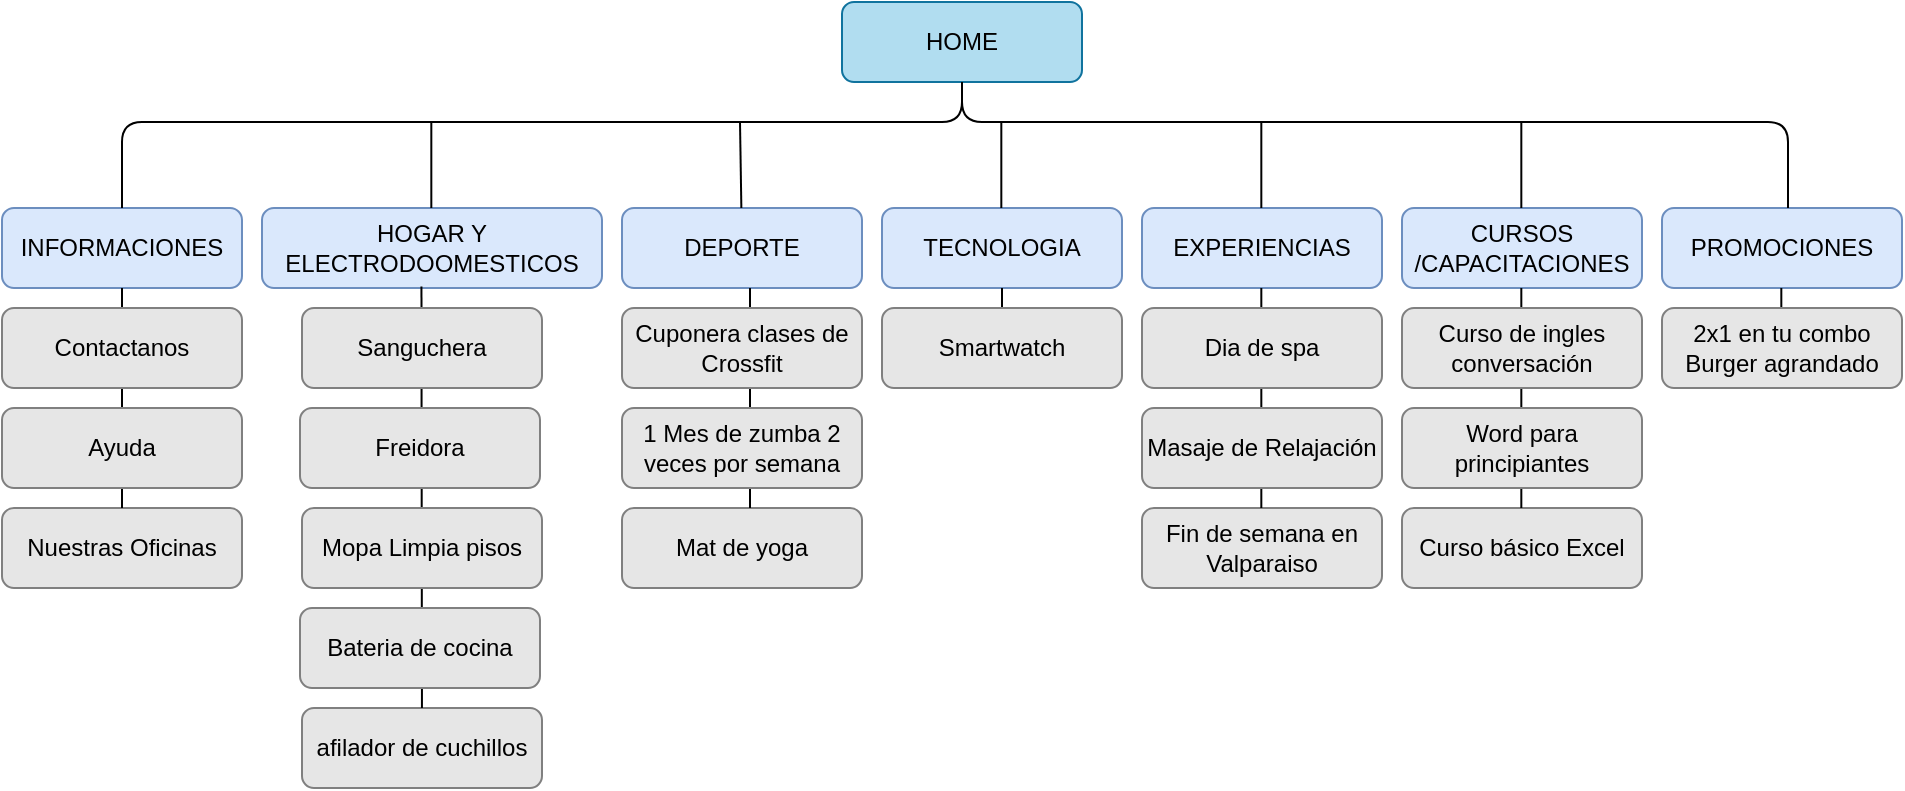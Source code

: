 <mxfile version="14.9.2" type="github">
  <diagram id="K65lmtK_yKxMcg2UhHYD" name="Page-1">
    <mxGraphModel dx="1113" dy="647" grid="1" gridSize="10" guides="1" tooltips="1" connect="1" arrows="1" fold="1" page="1" pageScale="1" pageWidth="827" pageHeight="1169" math="0" shadow="0">
      <root>
        <mxCell id="0" />
        <mxCell id="1" parent="0" />
        <mxCell id="3dk-Q8EPANxqEIUdIQke-1" value="HOME" style="rounded=1;whiteSpace=wrap;html=1;fillColor=#b1ddf0;strokeColor=#10739e;" vertex="1" parent="1">
          <mxGeometry x="460" y="40" width="120" height="40" as="geometry" />
        </mxCell>
        <mxCell id="3dk-Q8EPANxqEIUdIQke-2" value="INFORMACIONES" style="rounded=1;whiteSpace=wrap;html=1;fillColor=#dae8fc;strokeColor=#6c8ebf;" vertex="1" parent="1">
          <mxGeometry x="40" y="143" width="120" height="40" as="geometry" />
        </mxCell>
        <mxCell id="3dk-Q8EPANxqEIUdIQke-3" value="HOGAR Y ELECTRODOOMESTICOS" style="rounded=1;whiteSpace=wrap;html=1;fillColor=#dae8fc;strokeColor=#6c8ebf;" vertex="1" parent="1">
          <mxGeometry x="170" y="143" width="170" height="40" as="geometry" />
        </mxCell>
        <mxCell id="3dk-Q8EPANxqEIUdIQke-4" value="DEPORTE" style="rounded=1;whiteSpace=wrap;html=1;fillColor=#dae8fc;strokeColor=#6c8ebf;" vertex="1" parent="1">
          <mxGeometry x="350" y="143" width="120" height="40" as="geometry" />
        </mxCell>
        <mxCell id="3dk-Q8EPANxqEIUdIQke-5" value="TECNOLOGIA" style="rounded=1;whiteSpace=wrap;html=1;fillColor=#dae8fc;strokeColor=#6c8ebf;" vertex="1" parent="1">
          <mxGeometry x="480" y="143" width="120" height="40" as="geometry" />
        </mxCell>
        <mxCell id="3dk-Q8EPANxqEIUdIQke-6" value="EXPERIENCIAS" style="rounded=1;whiteSpace=wrap;html=1;fillColor=#dae8fc;strokeColor=#6c8ebf;" vertex="1" parent="1">
          <mxGeometry x="610" y="143" width="120" height="40" as="geometry" />
        </mxCell>
        <mxCell id="3dk-Q8EPANxqEIUdIQke-7" value="CURSOS /CAPACITACIONES" style="rounded=1;whiteSpace=wrap;html=1;fillColor=#dae8fc;strokeColor=#6c8ebf;" vertex="1" parent="1">
          <mxGeometry x="740" y="143" width="120" height="40" as="geometry" />
        </mxCell>
        <mxCell id="3dk-Q8EPANxqEIUdIQke-8" value="PROMOCIONES" style="rounded=1;whiteSpace=wrap;html=1;fillColor=#dae8fc;strokeColor=#6c8ebf;" vertex="1" parent="1">
          <mxGeometry x="870" y="143" width="120" height="40" as="geometry" />
        </mxCell>
        <mxCell id="3dk-Q8EPANxqEIUdIQke-12" value="Nuestras Oficinas" style="rounded=1;whiteSpace=wrap;html=1;fillColor=#E6E6E6;strokeColor=#808080;" vertex="1" parent="1">
          <mxGeometry x="40" y="293" width="120" height="40" as="geometry" />
        </mxCell>
        <mxCell id="3dk-Q8EPANxqEIUdIQke-17" value="afilador de cuchillos" style="rounded=1;whiteSpace=wrap;html=1;fillColor=#E6E6E6;strokeColor=#808080;" vertex="1" parent="1">
          <mxGeometry x="190" y="393" width="120" height="40" as="geometry" />
        </mxCell>
        <mxCell id="3dk-Q8EPANxqEIUdIQke-20" value="Mat de yoga" style="rounded=1;whiteSpace=wrap;html=1;fillColor=#E6E6E6;strokeColor=#808080;" vertex="1" parent="1">
          <mxGeometry x="350" y="293" width="120" height="40" as="geometry" />
        </mxCell>
        <mxCell id="3dk-Q8EPANxqEIUdIQke-24" value="Fin de semana en Valparaiso" style="rounded=1;whiteSpace=wrap;html=1;fillColor=#E6E6E6;strokeColor=#808080;" vertex="1" parent="1">
          <mxGeometry x="610" y="293" width="120" height="40" as="geometry" />
        </mxCell>
        <mxCell id="3dk-Q8EPANxqEIUdIQke-27" value="Curso básico Excel" style="rounded=1;whiteSpace=wrap;html=1;fillColor=#E6E6E6;strokeColor=#808080;" vertex="1" parent="1">
          <mxGeometry x="740" y="293" width="120" height="40" as="geometry" />
        </mxCell>
        <mxCell id="3dk-Q8EPANxqEIUdIQke-30" value="" style="endArrow=none;html=1;entryX=0.5;entryY=1;entryDx=0;entryDy=0;" edge="1" parent="1" source="3dk-Q8EPANxqEIUdIQke-2" target="3dk-Q8EPANxqEIUdIQke-1">
          <mxGeometry width="50" height="50" relative="1" as="geometry">
            <mxPoint x="100" y="140" as="sourcePoint" />
            <mxPoint x="550" y="300" as="targetPoint" />
            <Array as="points">
              <mxPoint x="100" y="100" />
              <mxPoint x="520" y="100" />
            </Array>
          </mxGeometry>
        </mxCell>
        <mxCell id="3dk-Q8EPANxqEIUdIQke-31" value="" style="endArrow=none;html=1;" edge="1" parent="1">
          <mxGeometry width="50" height="50" relative="1" as="geometry">
            <mxPoint x="254.66" y="143" as="sourcePoint" />
            <mxPoint x="254.66" y="100" as="targetPoint" />
          </mxGeometry>
        </mxCell>
        <mxCell id="3dk-Q8EPANxqEIUdIQke-32" value="" style="endArrow=none;html=1;" edge="1" parent="1" source="3dk-Q8EPANxqEIUdIQke-4">
          <mxGeometry width="50" height="50" relative="1" as="geometry">
            <mxPoint x="409.29" y="142" as="sourcePoint" />
            <mxPoint x="409" y="100" as="targetPoint" />
          </mxGeometry>
        </mxCell>
        <mxCell id="3dk-Q8EPANxqEIUdIQke-33" value="" style="endArrow=none;html=1;entryX=0.5;entryY=1;entryDx=0;entryDy=0;" edge="1" parent="1" target="3dk-Q8EPANxqEIUdIQke-1">
          <mxGeometry width="50" height="50" relative="1" as="geometry">
            <mxPoint x="933" y="143" as="sourcePoint" />
            <mxPoint x="530" y="90.0" as="targetPoint" />
            <Array as="points">
              <mxPoint x="933" y="100" />
              <mxPoint x="520" y="100" />
            </Array>
          </mxGeometry>
        </mxCell>
        <mxCell id="3dk-Q8EPANxqEIUdIQke-34" value="" style="endArrow=none;html=1;" edge="1" parent="1">
          <mxGeometry width="50" height="50" relative="1" as="geometry">
            <mxPoint x="539.66" y="143" as="sourcePoint" />
            <mxPoint x="539.66" y="100" as="targetPoint" />
          </mxGeometry>
        </mxCell>
        <mxCell id="3dk-Q8EPANxqEIUdIQke-35" value="" style="endArrow=none;html=1;" edge="1" parent="1">
          <mxGeometry width="50" height="50" relative="1" as="geometry">
            <mxPoint x="669.66" y="143" as="sourcePoint" />
            <mxPoint x="669.66" y="100" as="targetPoint" />
          </mxGeometry>
        </mxCell>
        <mxCell id="3dk-Q8EPANxqEIUdIQke-36" value="" style="endArrow=none;html=1;" edge="1" parent="1">
          <mxGeometry width="50" height="50" relative="1" as="geometry">
            <mxPoint x="799.66" y="143" as="sourcePoint" />
            <mxPoint x="799.66" y="100" as="targetPoint" />
          </mxGeometry>
        </mxCell>
        <mxCell id="3dk-Q8EPANxqEIUdIQke-37" value="" style="endArrow=none;html=1;entryX=0.5;entryY=1;entryDx=0;entryDy=0;exitX=0.5;exitY=0;exitDx=0;exitDy=0;" edge="1" parent="1" source="3dk-Q8EPANxqEIUdIQke-12" target="3dk-Q8EPANxqEIUdIQke-2">
          <mxGeometry width="50" height="50" relative="1" as="geometry">
            <mxPoint x="220" y="270" as="sourcePoint" />
            <mxPoint x="270" y="220" as="targetPoint" />
          </mxGeometry>
        </mxCell>
        <mxCell id="3dk-Q8EPANxqEIUdIQke-11" value="Ayuda" style="rounded=1;whiteSpace=wrap;html=1;fillColor=#E6E6E6;strokeColor=#808080;" vertex="1" parent="1">
          <mxGeometry x="40" y="243" width="120" height="40" as="geometry" />
        </mxCell>
        <mxCell id="3dk-Q8EPANxqEIUdIQke-10" value="Contactanos" style="rounded=1;whiteSpace=wrap;html=1;fillColor=#E6E6E6;strokeColor=#808080;" vertex="1" parent="1">
          <mxGeometry x="40" y="193" width="120" height="40" as="geometry" />
        </mxCell>
        <mxCell id="3dk-Q8EPANxqEIUdIQke-38" value="" style="endArrow=none;html=1;entryX=0.469;entryY=0.98;entryDx=0;entryDy=0;entryPerimeter=0;" edge="1" parent="1" source="3dk-Q8EPANxqEIUdIQke-17" target="3dk-Q8EPANxqEIUdIQke-3">
          <mxGeometry width="50" height="50" relative="1" as="geometry">
            <mxPoint x="255" y="390" as="sourcePoint" />
            <mxPoint x="254.66" y="183" as="targetPoint" />
          </mxGeometry>
        </mxCell>
        <mxCell id="3dk-Q8EPANxqEIUdIQke-13" value="Sanguchera" style="rounded=1;whiteSpace=wrap;html=1;fillColor=#E6E6E6;strokeColor=#808080;" vertex="1" parent="1">
          <mxGeometry x="190" y="193" width="120" height="40" as="geometry" />
        </mxCell>
        <mxCell id="3dk-Q8EPANxqEIUdIQke-14" value="Freidora" style="rounded=1;whiteSpace=wrap;html=1;fillColor=#E6E6E6;strokeColor=#808080;" vertex="1" parent="1">
          <mxGeometry x="189" y="243" width="120" height="40" as="geometry" />
        </mxCell>
        <mxCell id="3dk-Q8EPANxqEIUdIQke-15" value="Mopa Limpia pisos" style="rounded=1;whiteSpace=wrap;html=1;fillColor=#E6E6E6;strokeColor=#808080;" vertex="1" parent="1">
          <mxGeometry x="190" y="293" width="120" height="40" as="geometry" />
        </mxCell>
        <mxCell id="3dk-Q8EPANxqEIUdIQke-16" value="Bateria de cocina" style="rounded=1;whiteSpace=wrap;html=1;fillColor=#E6E6E6;strokeColor=#808080;" vertex="1" parent="1">
          <mxGeometry x="189" y="343" width="120" height="40" as="geometry" />
        </mxCell>
        <mxCell id="3dk-Q8EPANxqEIUdIQke-39" value="" style="endArrow=none;html=1;entryX=0.5;entryY=1;entryDx=0;entryDy=0;exitX=0.5;exitY=0;exitDx=0;exitDy=0;" edge="1" parent="1">
          <mxGeometry width="50" height="50" relative="1" as="geometry">
            <mxPoint x="414" y="293" as="sourcePoint" />
            <mxPoint x="414" y="183" as="targetPoint" />
          </mxGeometry>
        </mxCell>
        <mxCell id="3dk-Q8EPANxqEIUdIQke-18" value="Cuponera clases de Crossfit" style="rounded=1;whiteSpace=wrap;html=1;fillColor=#E6E6E6;strokeColor=#808080;" vertex="1" parent="1">
          <mxGeometry x="350" y="193" width="120" height="40" as="geometry" />
        </mxCell>
        <mxCell id="3dk-Q8EPANxqEIUdIQke-19" value="1 Mes de zumba 2 veces por semana" style="rounded=1;whiteSpace=wrap;html=1;fillColor=#E6E6E6;strokeColor=#808080;" vertex="1" parent="1">
          <mxGeometry x="350" y="243" width="120" height="40" as="geometry" />
        </mxCell>
        <mxCell id="3dk-Q8EPANxqEIUdIQke-40" value="" style="endArrow=none;html=1;entryX=0.5;entryY=1;entryDx=0;entryDy=0;" edge="1" parent="1">
          <mxGeometry width="50" height="50" relative="1" as="geometry">
            <mxPoint x="540" y="220" as="sourcePoint" />
            <mxPoint x="540.0" y="183" as="targetPoint" />
          </mxGeometry>
        </mxCell>
        <mxCell id="3dk-Q8EPANxqEIUdIQke-21" value="Smartwatch" style="rounded=1;whiteSpace=wrap;html=1;fillColor=#E6E6E6;strokeColor=#808080;" vertex="1" parent="1">
          <mxGeometry x="480" y="193" width="120" height="40" as="geometry" />
        </mxCell>
        <mxCell id="3dk-Q8EPANxqEIUdIQke-41" value="" style="endArrow=none;html=1;entryX=0.5;entryY=1;entryDx=0;entryDy=0;exitX=0.5;exitY=0;exitDx=0;exitDy=0;" edge="1" parent="1">
          <mxGeometry width="50" height="50" relative="1" as="geometry">
            <mxPoint x="669.66" y="293" as="sourcePoint" />
            <mxPoint x="669.66" y="183" as="targetPoint" />
          </mxGeometry>
        </mxCell>
        <mxCell id="3dk-Q8EPANxqEIUdIQke-22" value="Dia de spa" style="rounded=1;whiteSpace=wrap;html=1;fillColor=#E6E6E6;strokeColor=#808080;" vertex="1" parent="1">
          <mxGeometry x="610" y="193" width="120" height="40" as="geometry" />
        </mxCell>
        <mxCell id="3dk-Q8EPANxqEIUdIQke-23" value="Masaje de Relajación" style="rounded=1;whiteSpace=wrap;html=1;fillColor=#E6E6E6;strokeColor=#808080;" vertex="1" parent="1">
          <mxGeometry x="610" y="243" width="120" height="40" as="geometry" />
        </mxCell>
        <mxCell id="3dk-Q8EPANxqEIUdIQke-42" value="" style="endArrow=none;html=1;entryX=0.5;entryY=1;entryDx=0;entryDy=0;exitX=0.5;exitY=0;exitDx=0;exitDy=0;" edge="1" parent="1">
          <mxGeometry width="50" height="50" relative="1" as="geometry">
            <mxPoint x="799.66" y="293" as="sourcePoint" />
            <mxPoint x="799.66" y="183" as="targetPoint" />
          </mxGeometry>
        </mxCell>
        <mxCell id="3dk-Q8EPANxqEIUdIQke-25" value="Curso de ingles conversación" style="rounded=1;whiteSpace=wrap;html=1;fillColor=#E6E6E6;strokeColor=#808080;" vertex="1" parent="1">
          <mxGeometry x="740" y="193" width="120" height="40" as="geometry" />
        </mxCell>
        <mxCell id="3dk-Q8EPANxqEIUdIQke-26" value="Word para principiantes" style="rounded=1;whiteSpace=wrap;html=1;fillColor=#E6E6E6;strokeColor=#808080;" vertex="1" parent="1">
          <mxGeometry x="740" y="243" width="120" height="40" as="geometry" />
        </mxCell>
        <mxCell id="3dk-Q8EPANxqEIUdIQke-43" value="" style="endArrow=none;html=1;entryX=0.5;entryY=1;entryDx=0;entryDy=0;" edge="1" parent="1">
          <mxGeometry width="50" height="50" relative="1" as="geometry">
            <mxPoint x="929.66" y="220" as="sourcePoint" />
            <mxPoint x="929.66" y="183" as="targetPoint" />
          </mxGeometry>
        </mxCell>
        <mxCell id="3dk-Q8EPANxqEIUdIQke-28" value="2x1 en tu combo Burger agrandado" style="rounded=1;whiteSpace=wrap;html=1;fillColor=#E6E6E6;strokeColor=#808080;" vertex="1" parent="1">
          <mxGeometry x="870" y="193" width="120" height="40" as="geometry" />
        </mxCell>
      </root>
    </mxGraphModel>
  </diagram>
</mxfile>
